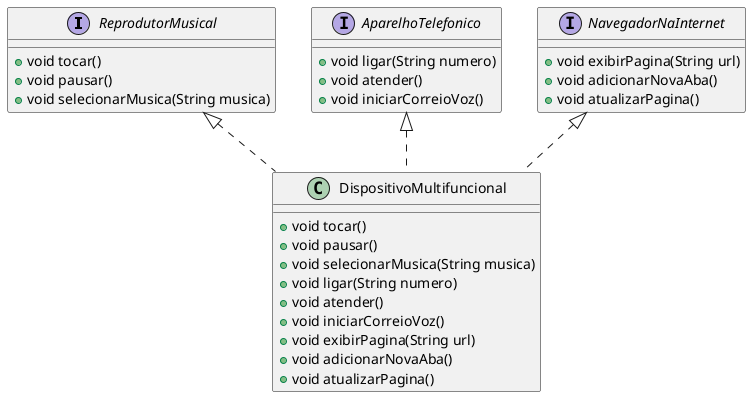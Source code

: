 @startuml
interface ReprodutorMusical {
    + void tocar()
    + void pausar()
    + void selecionarMusica(String musica)
}

interface AparelhoTelefonico {
    + void ligar(String numero)
    + void atender()
    + void iniciarCorreioVoz()
}

interface NavegadorNaInternet {
    + void exibirPagina(String url)
    + void adicionarNovaAba()
    + void atualizarPagina()
}

class DispositivoMultifuncional implements ReprodutorMusical, AparelhoTelefonico, NavegadorNaInternet {
    + void tocar()
    + void pausar()
    + void selecionarMusica(String musica)
    + void ligar(String numero)
    + void atender()
    + void iniciarCorreioVoz()
    + void exibirPagina(String url)
    + void adicionarNovaAba()
    + void atualizarPagina()
}

@enduml
